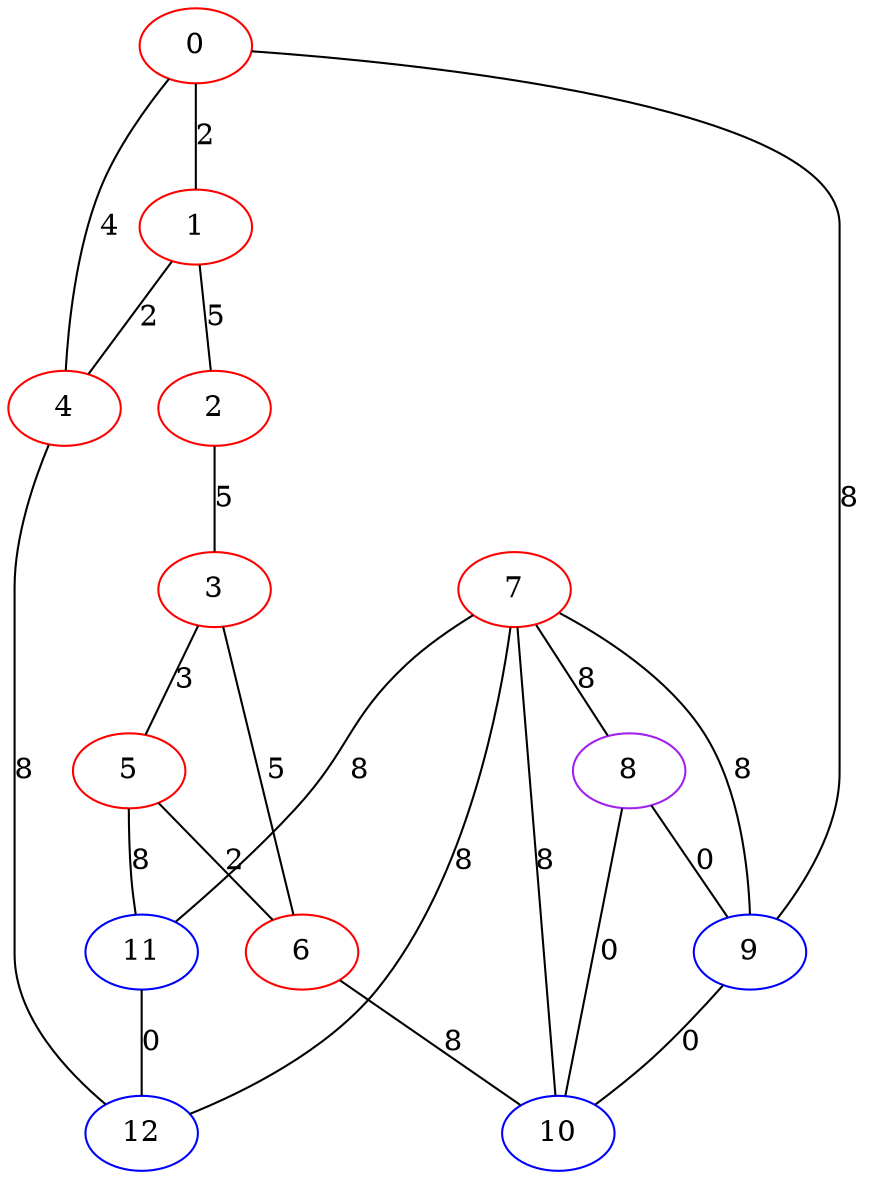 graph "" {
0 [color=red, weight=1];
1 [color=red, weight=1];
2 [color=red, weight=1];
3 [color=red, weight=1];
4 [color=red, weight=1];
5 [color=red, weight=1];
6 [color=red, weight=1];
7 [color=red, weight=1];
8 [color=purple, weight=4];
9 [color=blue, weight=3];
10 [color=blue, weight=3];
11 [color=blue, weight=3];
12 [color=blue, weight=3];
0 -- 1  [key=0, label=2];
0 -- 4  [key=0, label=4];
0 -- 9  [key=0, label=8];
1 -- 2  [key=0, label=5];
1 -- 4  [key=0, label=2];
2 -- 3  [key=0, label=5];
3 -- 5  [key=0, label=3];
3 -- 6  [key=0, label=5];
4 -- 12  [key=0, label=8];
5 -- 11  [key=0, label=8];
5 -- 6  [key=0, label=2];
6 -- 10  [key=0, label=8];
7 -- 8  [key=0, label=8];
7 -- 9  [key=0, label=8];
7 -- 10  [key=0, label=8];
7 -- 11  [key=0, label=8];
7 -- 12  [key=0, label=8];
8 -- 9  [key=0, label=0];
8 -- 10  [key=0, label=0];
9 -- 10  [key=0, label=0];
11 -- 12  [key=0, label=0];
}

